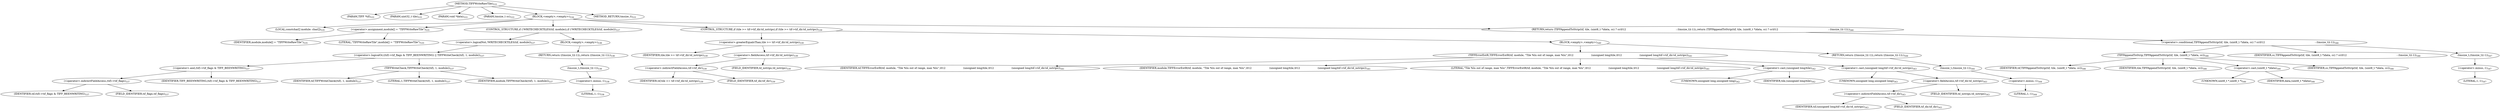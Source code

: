 digraph "TIFFWriteRawTile" {  
"31762" [label = <(METHOD,TIFFWriteRawTile)<SUB>533</SUB>> ]
"31763" [label = <(PARAM,TIFF *tif)<SUB>533</SUB>> ]
"31764" [label = <(PARAM,uint32_t tile)<SUB>533</SUB>> ]
"31765" [label = <(PARAM,void *data)<SUB>533</SUB>> ]
"31766" [label = <(PARAM,tmsize_t cc)<SUB>533</SUB>> ]
"31767" [label = <(BLOCK,&lt;empty&gt;,&lt;empty&gt;)<SUB>534</SUB>> ]
"31768" [label = <(LOCAL,constchar[] module: char[])<SUB>535</SUB>> ]
"31769" [label = <(&lt;operator&gt;.assignment,module[] = &quot;TIFFWriteRawTile&quot;)<SUB>535</SUB>> ]
"31770" [label = <(IDENTIFIER,module,module[] = &quot;TIFFWriteRawTile&quot;)<SUB>535</SUB>> ]
"31771" [label = <(LITERAL,&quot;TIFFWriteRawTile&quot;,module[] = &quot;TIFFWriteRawTile&quot;)<SUB>535</SUB>> ]
"31772" [label = <(CONTROL_STRUCTURE,if (!WRITECHECKTILES(tif, module)),if (!WRITECHECKTILES(tif, module)))<SUB>537</SUB>> ]
"31773" [label = <(&lt;operator&gt;.logicalNot,!WRITECHECKTILES(tif, module))<SUB>537</SUB>> ]
"31774" [label = <(&lt;operator&gt;.logicalOr,((tif)-&gt;tif_flags &amp; TIFF_BEENWRITING) || TIFFWriteCheck((tif), 1, module))<SUB>537</SUB>> ]
"31775" [label = <(&lt;operator&gt;.and,(tif)-&gt;tif_flags &amp; TIFF_BEENWRITING)<SUB>537</SUB>> ]
"31776" [label = <(&lt;operator&gt;.indirectFieldAccess,(tif)-&gt;tif_flags)<SUB>537</SUB>> ]
"31777" [label = <(IDENTIFIER,tif,(tif)-&gt;tif_flags &amp; TIFF_BEENWRITING)<SUB>537</SUB>> ]
"31778" [label = <(FIELD_IDENTIFIER,tif_flags,tif_flags)<SUB>537</SUB>> ]
"31779" [label = <(IDENTIFIER,TIFF_BEENWRITING,(tif)-&gt;tif_flags &amp; TIFF_BEENWRITING)<SUB>537</SUB>> ]
"31780" [label = <(TIFFWriteCheck,TIFFWriteCheck((tif), 1, module))<SUB>537</SUB>> ]
"31781" [label = <(IDENTIFIER,tif,TIFFWriteCheck((tif), 1, module))<SUB>537</SUB>> ]
"31782" [label = <(LITERAL,1,TIFFWriteCheck((tif), 1, module))<SUB>537</SUB>> ]
"31783" [label = <(IDENTIFIER,module,TIFFWriteCheck((tif), 1, module))<SUB>537</SUB>> ]
"31784" [label = <(BLOCK,&lt;empty&gt;,&lt;empty&gt;)<SUB>538</SUB>> ]
"31785" [label = <(RETURN,return ((tmsize_t)(-1));,return ((tmsize_t)(-1));)<SUB>538</SUB>> ]
"31786" [label = <(tmsize_t,(tmsize_t)(-1))<SUB>538</SUB>> ]
"31787" [label = <(&lt;operator&gt;.minus,-1)<SUB>538</SUB>> ]
"31788" [label = <(LITERAL,1,-1)<SUB>538</SUB>> ]
"31789" [label = <(CONTROL_STRUCTURE,if (tile &gt;= tif-&gt;tif_dir.td_nstrips),if (tile &gt;= tif-&gt;tif_dir.td_nstrips))<SUB>539</SUB>> ]
"31790" [label = <(&lt;operator&gt;.greaterEqualsThan,tile &gt;= tif-&gt;tif_dir.td_nstrips)<SUB>539</SUB>> ]
"31791" [label = <(IDENTIFIER,tile,tile &gt;= tif-&gt;tif_dir.td_nstrips)<SUB>539</SUB>> ]
"31792" [label = <(&lt;operator&gt;.fieldAccess,tif-&gt;tif_dir.td_nstrips)<SUB>539</SUB>> ]
"31793" [label = <(&lt;operator&gt;.indirectFieldAccess,tif-&gt;tif_dir)<SUB>539</SUB>> ]
"31794" [label = <(IDENTIFIER,tif,tile &gt;= tif-&gt;tif_dir.td_nstrips)<SUB>539</SUB>> ]
"31795" [label = <(FIELD_IDENTIFIER,tif_dir,tif_dir)<SUB>539</SUB>> ]
"31796" [label = <(FIELD_IDENTIFIER,td_nstrips,td_nstrips)<SUB>539</SUB>> ]
"31797" [label = <(BLOCK,&lt;empty&gt;,&lt;empty&gt;)<SUB>540</SUB>> ]
"31798" [label = <(TIFFErrorExtR,TIFFErrorExtR(tif, module, &quot;Tile %lu out of range, max %lu&quot;,\012                      (unsigned long)tile,\012                      (unsigned long)tif-&gt;tif_dir.td_nstrips))<SUB>541</SUB>> ]
"31799" [label = <(IDENTIFIER,tif,TIFFErrorExtR(tif, module, &quot;Tile %lu out of range, max %lu&quot;,\012                      (unsigned long)tile,\012                      (unsigned long)tif-&gt;tif_dir.td_nstrips))<SUB>541</SUB>> ]
"31800" [label = <(IDENTIFIER,module,TIFFErrorExtR(tif, module, &quot;Tile %lu out of range, max %lu&quot;,\012                      (unsigned long)tile,\012                      (unsigned long)tif-&gt;tif_dir.td_nstrips))<SUB>541</SUB>> ]
"31801" [label = <(LITERAL,&quot;Tile %lu out of range, max %lu&quot;,TIFFErrorExtR(tif, module, &quot;Tile %lu out of range, max %lu&quot;,\012                      (unsigned long)tile,\012                      (unsigned long)tif-&gt;tif_dir.td_nstrips))<SUB>541</SUB>> ]
"31802" [label = <(&lt;operator&gt;.cast,(unsigned long)tile)<SUB>542</SUB>> ]
"31803" [label = <(UNKNOWN,unsigned long,unsigned long)<SUB>542</SUB>> ]
"31804" [label = <(IDENTIFIER,tile,(unsigned long)tile)<SUB>542</SUB>> ]
"31805" [label = <(&lt;operator&gt;.cast,(unsigned long)tif-&gt;tif_dir.td_nstrips)<SUB>543</SUB>> ]
"31806" [label = <(UNKNOWN,unsigned long,unsigned long)<SUB>543</SUB>> ]
"31807" [label = <(&lt;operator&gt;.fieldAccess,tif-&gt;tif_dir.td_nstrips)<SUB>543</SUB>> ]
"31808" [label = <(&lt;operator&gt;.indirectFieldAccess,tif-&gt;tif_dir)<SUB>543</SUB>> ]
"31809" [label = <(IDENTIFIER,tif,(unsigned long)tif-&gt;tif_dir.td_nstrips)<SUB>543</SUB>> ]
"31810" [label = <(FIELD_IDENTIFIER,tif_dir,tif_dir)<SUB>543</SUB>> ]
"31811" [label = <(FIELD_IDENTIFIER,td_nstrips,td_nstrips)<SUB>543</SUB>> ]
"31812" [label = <(RETURN,return ((tmsize_t)(-1));,return ((tmsize_t)(-1));)<SUB>544</SUB>> ]
"31813" [label = <(tmsize_t,(tmsize_t)(-1))<SUB>544</SUB>> ]
"31814" [label = <(&lt;operator&gt;.minus,-1)<SUB>544</SUB>> ]
"31815" [label = <(LITERAL,1,-1)<SUB>544</SUB>> ]
"31816" [label = <(RETURN,return (TIFFAppendToStrip(tif, tile, (uint8_t *)data, cc) ? cc\012                                                              : (tmsize_t)(-1));,return (TIFFAppendToStrip(tif, tile, (uint8_t *)data, cc) ? cc\012                                                              : (tmsize_t)(-1));)<SUB>546</SUB>> ]
"31817" [label = <(&lt;operator&gt;.conditional,TIFFAppendToStrip(tif, tile, (uint8_t *)data, cc) ? cc\012                                                              : (tmsize_t)(-1))<SUB>546</SUB>> ]
"31818" [label = <(TIFFAppendToStrip,TIFFAppendToStrip(tif, tile, (uint8_t *)data, cc))<SUB>546</SUB>> ]
"31819" [label = <(IDENTIFIER,tif,TIFFAppendToStrip(tif, tile, (uint8_t *)data, cc))<SUB>546</SUB>> ]
"31820" [label = <(IDENTIFIER,tile,TIFFAppendToStrip(tif, tile, (uint8_t *)data, cc))<SUB>546</SUB>> ]
"31821" [label = <(&lt;operator&gt;.cast,(uint8_t *)data)<SUB>546</SUB>> ]
"31822" [label = <(UNKNOWN,uint8_t *,uint8_t *)<SUB>546</SUB>> ]
"31823" [label = <(IDENTIFIER,data,(uint8_t *)data)<SUB>546</SUB>> ]
"31824" [label = <(IDENTIFIER,cc,TIFFAppendToStrip(tif, tile, (uint8_t *)data, cc))<SUB>546</SUB>> ]
"31825" [label = <(IDENTIFIER,cc,TIFFAppendToStrip(tif, tile, (uint8_t *)data, cc) ? cc\012                                                              : (tmsize_t)(-1))<SUB>546</SUB>> ]
"31826" [label = <(tmsize_t,(tmsize_t)(-1))<SUB>547</SUB>> ]
"31827" [label = <(&lt;operator&gt;.minus,-1)<SUB>547</SUB>> ]
"31828" [label = <(LITERAL,1,-1)<SUB>547</SUB>> ]
"31829" [label = <(METHOD_RETURN,tmsize_t)<SUB>533</SUB>> ]
  "31762" -> "31763" 
  "31762" -> "31764" 
  "31762" -> "31765" 
  "31762" -> "31766" 
  "31762" -> "31767" 
  "31762" -> "31829" 
  "31767" -> "31768" 
  "31767" -> "31769" 
  "31767" -> "31772" 
  "31767" -> "31789" 
  "31767" -> "31816" 
  "31769" -> "31770" 
  "31769" -> "31771" 
  "31772" -> "31773" 
  "31772" -> "31784" 
  "31773" -> "31774" 
  "31774" -> "31775" 
  "31774" -> "31780" 
  "31775" -> "31776" 
  "31775" -> "31779" 
  "31776" -> "31777" 
  "31776" -> "31778" 
  "31780" -> "31781" 
  "31780" -> "31782" 
  "31780" -> "31783" 
  "31784" -> "31785" 
  "31785" -> "31786" 
  "31786" -> "31787" 
  "31787" -> "31788" 
  "31789" -> "31790" 
  "31789" -> "31797" 
  "31790" -> "31791" 
  "31790" -> "31792" 
  "31792" -> "31793" 
  "31792" -> "31796" 
  "31793" -> "31794" 
  "31793" -> "31795" 
  "31797" -> "31798" 
  "31797" -> "31812" 
  "31798" -> "31799" 
  "31798" -> "31800" 
  "31798" -> "31801" 
  "31798" -> "31802" 
  "31798" -> "31805" 
  "31802" -> "31803" 
  "31802" -> "31804" 
  "31805" -> "31806" 
  "31805" -> "31807" 
  "31807" -> "31808" 
  "31807" -> "31811" 
  "31808" -> "31809" 
  "31808" -> "31810" 
  "31812" -> "31813" 
  "31813" -> "31814" 
  "31814" -> "31815" 
  "31816" -> "31817" 
  "31817" -> "31818" 
  "31817" -> "31825" 
  "31817" -> "31826" 
  "31818" -> "31819" 
  "31818" -> "31820" 
  "31818" -> "31821" 
  "31818" -> "31824" 
  "31821" -> "31822" 
  "31821" -> "31823" 
  "31826" -> "31827" 
  "31827" -> "31828" 
}
